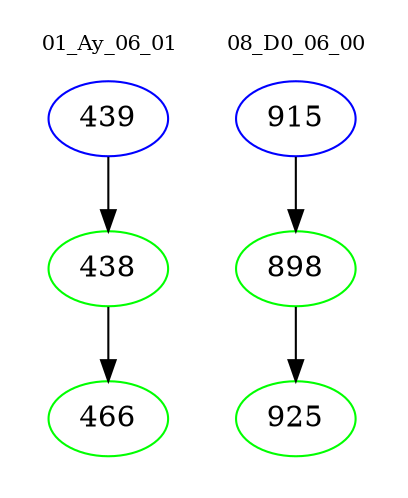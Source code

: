 digraph{
subgraph cluster_0 {
color = white
label = "01_Ay_06_01";
fontsize=10;
T0_439 [label="439", color="blue"]
T0_439 -> T0_438 [color="black"]
T0_438 [label="438", color="green"]
T0_438 -> T0_466 [color="black"]
T0_466 [label="466", color="green"]
}
subgraph cluster_1 {
color = white
label = "08_D0_06_00";
fontsize=10;
T1_915 [label="915", color="blue"]
T1_915 -> T1_898 [color="black"]
T1_898 [label="898", color="green"]
T1_898 -> T1_925 [color="black"]
T1_925 [label="925", color="green"]
}
}
